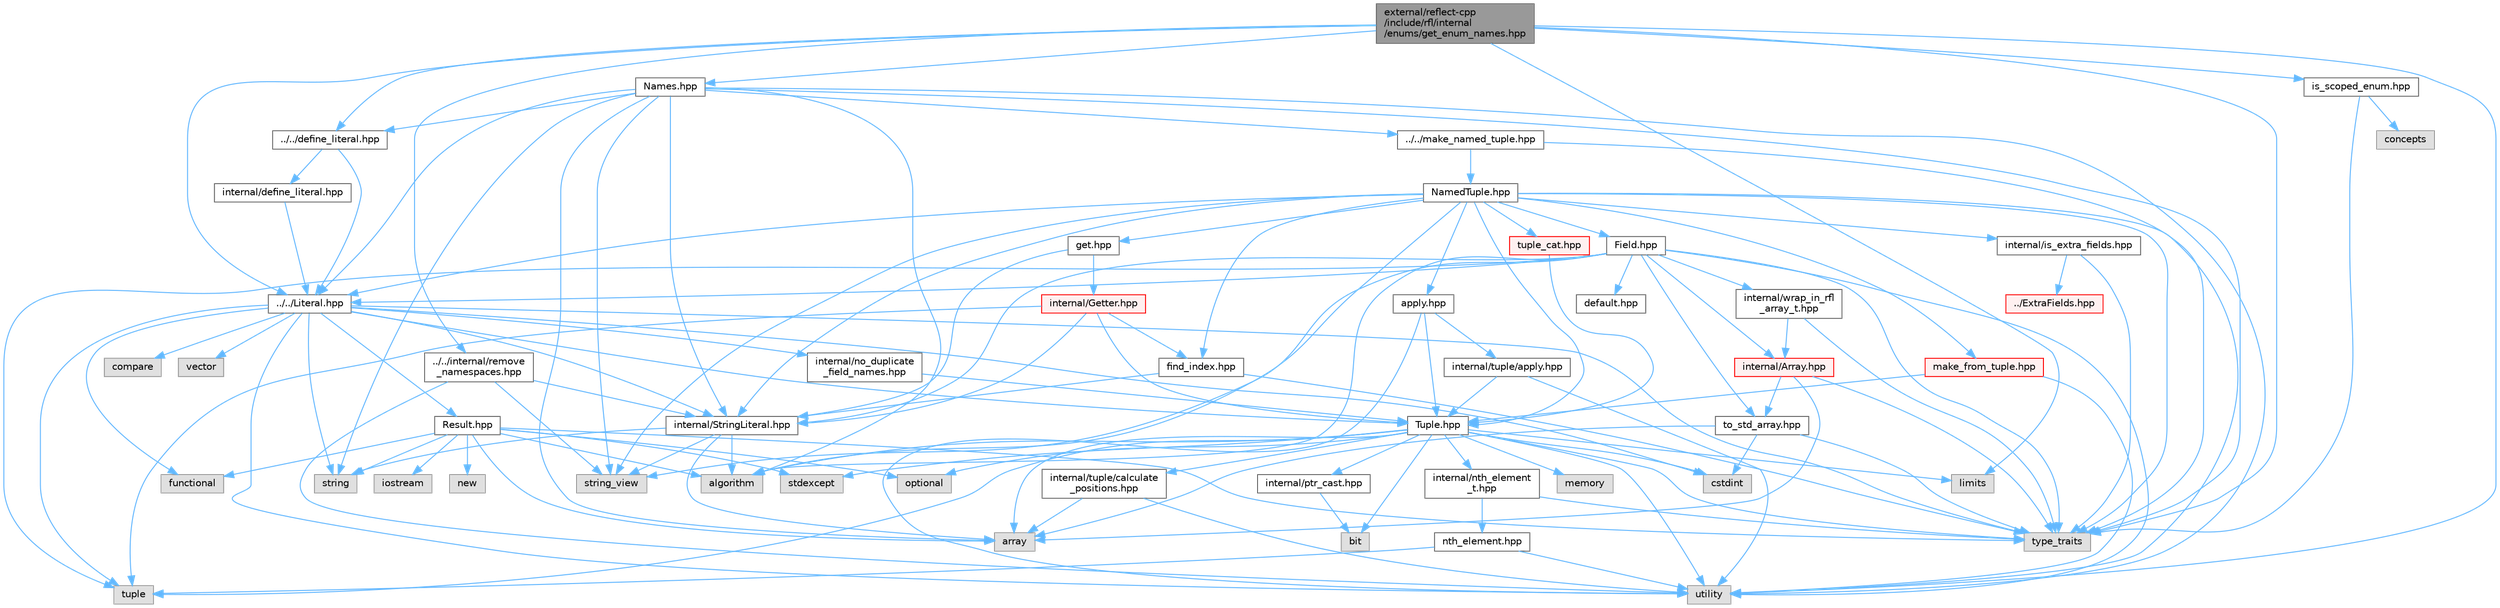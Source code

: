 digraph "external/reflect-cpp/include/rfl/internal/enums/get_enum_names.hpp"
{
 // LATEX_PDF_SIZE
  bgcolor="transparent";
  edge [fontname=Helvetica,fontsize=10,labelfontname=Helvetica,labelfontsize=10];
  node [fontname=Helvetica,fontsize=10,shape=box,height=0.2,width=0.4];
  Node1 [id="Node000001",label="external/reflect-cpp\l/include/rfl/internal\l/enums/get_enum_names.hpp",height=0.2,width=0.4,color="gray40", fillcolor="grey60", style="filled", fontcolor="black",tooltip=" "];
  Node1 -> Node2 [id="edge1_Node000001_Node000002",color="steelblue1",style="solid",tooltip=" "];
  Node2 [id="Node000002",label="limits",height=0.2,width=0.4,color="grey60", fillcolor="#E0E0E0", style="filled",tooltip=" "];
  Node1 -> Node3 [id="edge2_Node000001_Node000003",color="steelblue1",style="solid",tooltip=" "];
  Node3 [id="Node000003",label="type_traits",height=0.2,width=0.4,color="grey60", fillcolor="#E0E0E0", style="filled",tooltip=" "];
  Node1 -> Node4 [id="edge3_Node000001_Node000004",color="steelblue1",style="solid",tooltip=" "];
  Node4 [id="Node000004",label="utility",height=0.2,width=0.4,color="grey60", fillcolor="#E0E0E0", style="filled",tooltip=" "];
  Node1 -> Node5 [id="edge4_Node000001_Node000005",color="steelblue1",style="solid",tooltip=" "];
  Node5 [id="Node000005",label="../../Literal.hpp",height=0.2,width=0.4,color="grey40", fillcolor="white", style="filled",URL="$_literal_8hpp.html",tooltip=" "];
  Node5 -> Node6 [id="edge5_Node000005_Node000006",color="steelblue1",style="solid",tooltip=" "];
  Node6 [id="Node000006",label="compare",height=0.2,width=0.4,color="grey60", fillcolor="#E0E0E0", style="filled",tooltip=" "];
  Node5 -> Node7 [id="edge6_Node000005_Node000007",color="steelblue1",style="solid",tooltip=" "];
  Node7 [id="Node000007",label="cstdint",height=0.2,width=0.4,color="grey60", fillcolor="#E0E0E0", style="filled",tooltip=" "];
  Node5 -> Node8 [id="edge7_Node000005_Node000008",color="steelblue1",style="solid",tooltip=" "];
  Node8 [id="Node000008",label="functional",height=0.2,width=0.4,color="grey60", fillcolor="#E0E0E0", style="filled",tooltip=" "];
  Node5 -> Node9 [id="edge8_Node000005_Node000009",color="steelblue1",style="solid",tooltip=" "];
  Node9 [id="Node000009",label="string",height=0.2,width=0.4,color="grey60", fillcolor="#E0E0E0", style="filled",tooltip=" "];
  Node5 -> Node10 [id="edge9_Node000005_Node000010",color="steelblue1",style="solid",tooltip=" "];
  Node10 [id="Node000010",label="tuple",height=0.2,width=0.4,color="grey60", fillcolor="#E0E0E0", style="filled",tooltip=" "];
  Node5 -> Node3 [id="edge10_Node000005_Node000003",color="steelblue1",style="solid",tooltip=" "];
  Node5 -> Node4 [id="edge11_Node000005_Node000004",color="steelblue1",style="solid",tooltip=" "];
  Node5 -> Node11 [id="edge12_Node000005_Node000011",color="steelblue1",style="solid",tooltip=" "];
  Node11 [id="Node000011",label="vector",height=0.2,width=0.4,color="grey60", fillcolor="#E0E0E0", style="filled",tooltip=" "];
  Node5 -> Node12 [id="edge13_Node000005_Node000012",color="steelblue1",style="solid",tooltip=" "];
  Node12 [id="Node000012",label="Result.hpp",height=0.2,width=0.4,color="grey40", fillcolor="white", style="filled",URL="$_result_8hpp.html",tooltip=" "];
  Node12 -> Node13 [id="edge14_Node000012_Node000013",color="steelblue1",style="solid",tooltip=" "];
  Node13 [id="Node000013",label="algorithm",height=0.2,width=0.4,color="grey60", fillcolor="#E0E0E0", style="filled",tooltip=" "];
  Node12 -> Node14 [id="edge15_Node000012_Node000014",color="steelblue1",style="solid",tooltip=" "];
  Node14 [id="Node000014",label="array",height=0.2,width=0.4,color="grey60", fillcolor="#E0E0E0", style="filled",tooltip=" "];
  Node12 -> Node8 [id="edge16_Node000012_Node000008",color="steelblue1",style="solid",tooltip=" "];
  Node12 -> Node15 [id="edge17_Node000012_Node000015",color="steelblue1",style="solid",tooltip=" "];
  Node15 [id="Node000015",label="iostream",height=0.2,width=0.4,color="grey60", fillcolor="#E0E0E0", style="filled",tooltip=" "];
  Node12 -> Node16 [id="edge18_Node000012_Node000016",color="steelblue1",style="solid",tooltip=" "];
  Node16 [id="Node000016",label="new",height=0.2,width=0.4,color="grey60", fillcolor="#E0E0E0", style="filled",tooltip=" "];
  Node12 -> Node17 [id="edge19_Node000012_Node000017",color="steelblue1",style="solid",tooltip=" "];
  Node17 [id="Node000017",label="optional",height=0.2,width=0.4,color="grey60", fillcolor="#E0E0E0", style="filled",tooltip=" "];
  Node12 -> Node18 [id="edge20_Node000012_Node000018",color="steelblue1",style="solid",tooltip=" "];
  Node18 [id="Node000018",label="stdexcept",height=0.2,width=0.4,color="grey60", fillcolor="#E0E0E0", style="filled",tooltip=" "];
  Node12 -> Node9 [id="edge21_Node000012_Node000009",color="steelblue1",style="solid",tooltip=" "];
  Node12 -> Node3 [id="edge22_Node000012_Node000003",color="steelblue1",style="solid",tooltip=" "];
  Node5 -> Node19 [id="edge23_Node000005_Node000019",color="steelblue1",style="solid",tooltip=" "];
  Node19 [id="Node000019",label="Tuple.hpp",height=0.2,width=0.4,color="grey40", fillcolor="white", style="filled",URL="$_tuple_8hpp.html",tooltip=" "];
  Node19 -> Node13 [id="edge24_Node000019_Node000013",color="steelblue1",style="solid",tooltip=" "];
  Node19 -> Node14 [id="edge25_Node000019_Node000014",color="steelblue1",style="solid",tooltip=" "];
  Node19 -> Node20 [id="edge26_Node000019_Node000020",color="steelblue1",style="solid",tooltip=" "];
  Node20 [id="Node000020",label="bit",height=0.2,width=0.4,color="grey60", fillcolor="#E0E0E0", style="filled",tooltip=" "];
  Node19 -> Node7 [id="edge27_Node000019_Node000007",color="steelblue1",style="solid",tooltip=" "];
  Node19 -> Node2 [id="edge28_Node000019_Node000002",color="steelblue1",style="solid",tooltip=" "];
  Node19 -> Node21 [id="edge29_Node000019_Node000021",color="steelblue1",style="solid",tooltip=" "];
  Node21 [id="Node000021",label="memory",height=0.2,width=0.4,color="grey60", fillcolor="#E0E0E0", style="filled",tooltip=" "];
  Node19 -> Node17 [id="edge30_Node000019_Node000017",color="steelblue1",style="solid",tooltip=" "];
  Node19 -> Node18 [id="edge31_Node000019_Node000018",color="steelblue1",style="solid",tooltip=" "];
  Node19 -> Node10 [id="edge32_Node000019_Node000010",color="steelblue1",style="solid",tooltip=" "];
  Node19 -> Node3 [id="edge33_Node000019_Node000003",color="steelblue1",style="solid",tooltip=" "];
  Node19 -> Node4 [id="edge34_Node000019_Node000004",color="steelblue1",style="solid",tooltip=" "];
  Node19 -> Node22 [id="edge35_Node000019_Node000022",color="steelblue1",style="solid",tooltip=" "];
  Node22 [id="Node000022",label="internal/nth_element\l_t.hpp",height=0.2,width=0.4,color="grey40", fillcolor="white", style="filled",URL="$nth__element__t_8hpp.html",tooltip=" "];
  Node22 -> Node3 [id="edge36_Node000022_Node000003",color="steelblue1",style="solid",tooltip=" "];
  Node22 -> Node23 [id="edge37_Node000022_Node000023",color="steelblue1",style="solid",tooltip=" "];
  Node23 [id="Node000023",label="nth_element.hpp",height=0.2,width=0.4,color="grey40", fillcolor="white", style="filled",URL="$nth__element_8hpp.html",tooltip=" "];
  Node23 -> Node10 [id="edge38_Node000023_Node000010",color="steelblue1",style="solid",tooltip=" "];
  Node23 -> Node4 [id="edge39_Node000023_Node000004",color="steelblue1",style="solid",tooltip=" "];
  Node19 -> Node24 [id="edge40_Node000019_Node000024",color="steelblue1",style="solid",tooltip=" "];
  Node24 [id="Node000024",label="internal/ptr_cast.hpp",height=0.2,width=0.4,color="grey40", fillcolor="white", style="filled",URL="$ptr__cast_8hpp.html",tooltip=" "];
  Node24 -> Node20 [id="edge41_Node000024_Node000020",color="steelblue1",style="solid",tooltip=" "];
  Node19 -> Node25 [id="edge42_Node000019_Node000025",color="steelblue1",style="solid",tooltip=" "];
  Node25 [id="Node000025",label="internal/tuple/calculate\l_positions.hpp",height=0.2,width=0.4,color="grey40", fillcolor="white", style="filled",URL="$calculate__positions_8hpp.html",tooltip=" "];
  Node25 -> Node14 [id="edge43_Node000025_Node000014",color="steelblue1",style="solid",tooltip=" "];
  Node25 -> Node4 [id="edge44_Node000025_Node000004",color="steelblue1",style="solid",tooltip=" "];
  Node5 -> Node26 [id="edge45_Node000005_Node000026",color="steelblue1",style="solid",tooltip=" "];
  Node26 [id="Node000026",label="internal/StringLiteral.hpp",height=0.2,width=0.4,color="grey40", fillcolor="white", style="filled",URL="$_string_literal_8hpp.html",tooltip=" "];
  Node26 -> Node13 [id="edge46_Node000026_Node000013",color="steelblue1",style="solid",tooltip=" "];
  Node26 -> Node14 [id="edge47_Node000026_Node000014",color="steelblue1",style="solid",tooltip=" "];
  Node26 -> Node9 [id="edge48_Node000026_Node000009",color="steelblue1",style="solid",tooltip=" "];
  Node26 -> Node27 [id="edge49_Node000026_Node000027",color="steelblue1",style="solid",tooltip=" "];
  Node27 [id="Node000027",label="string_view",height=0.2,width=0.4,color="grey60", fillcolor="#E0E0E0", style="filled",tooltip=" "];
  Node5 -> Node28 [id="edge50_Node000005_Node000028",color="steelblue1",style="solid",tooltip=" "];
  Node28 [id="Node000028",label="internal/no_duplicate\l_field_names.hpp",height=0.2,width=0.4,color="grey40", fillcolor="white", style="filled",URL="$no__duplicate__field__names_8hpp.html",tooltip=" "];
  Node28 -> Node19 [id="edge51_Node000028_Node000019",color="steelblue1",style="solid",tooltip=" "];
  Node1 -> Node29 [id="edge52_Node000001_Node000029",color="steelblue1",style="solid",tooltip=" "];
  Node29 [id="Node000029",label="../../define_literal.hpp",height=0.2,width=0.4,color="grey40", fillcolor="white", style="filled",URL="$define__literal_8hpp.html",tooltip=" "];
  Node29 -> Node5 [id="edge53_Node000029_Node000005",color="steelblue1",style="solid",tooltip=" "];
  Node29 -> Node30 [id="edge54_Node000029_Node000030",color="steelblue1",style="solid",tooltip=" "];
  Node30 [id="Node000030",label="internal/define_literal.hpp",height=0.2,width=0.4,color="grey40", fillcolor="white", style="filled",URL="$internal_2define__literal_8hpp.html",tooltip=" "];
  Node30 -> Node5 [id="edge55_Node000030_Node000005",color="steelblue1",style="solid",tooltip=" "];
  Node1 -> Node31 [id="edge56_Node000001_Node000031",color="steelblue1",style="solid",tooltip=" "];
  Node31 [id="Node000031",label="../../internal/remove\l_namespaces.hpp",height=0.2,width=0.4,color="grey40", fillcolor="white", style="filled",URL="$remove__namespaces_8hpp.html",tooltip=" "];
  Node31 -> Node27 [id="edge57_Node000031_Node000027",color="steelblue1",style="solid",tooltip=" "];
  Node31 -> Node4 [id="edge58_Node000031_Node000004",color="steelblue1",style="solid",tooltip=" "];
  Node31 -> Node26 [id="edge59_Node000031_Node000026",color="steelblue1",style="solid",tooltip=" "];
  Node1 -> Node32 [id="edge60_Node000001_Node000032",color="steelblue1",style="solid",tooltip=" "];
  Node32 [id="Node000032",label="Names.hpp",height=0.2,width=0.4,color="grey40", fillcolor="white", style="filled",URL="$_names_8hpp.html",tooltip=" "];
  Node32 -> Node13 [id="edge61_Node000032_Node000013",color="steelblue1",style="solid",tooltip=" "];
  Node32 -> Node14 [id="edge62_Node000032_Node000014",color="steelblue1",style="solid",tooltip=" "];
  Node32 -> Node9 [id="edge63_Node000032_Node000009",color="steelblue1",style="solid",tooltip=" "];
  Node32 -> Node27 [id="edge64_Node000032_Node000027",color="steelblue1",style="solid",tooltip=" "];
  Node32 -> Node3 [id="edge65_Node000032_Node000003",color="steelblue1",style="solid",tooltip=" "];
  Node32 -> Node4 [id="edge66_Node000032_Node000004",color="steelblue1",style="solid",tooltip=" "];
  Node32 -> Node5 [id="edge67_Node000032_Node000005",color="steelblue1",style="solid",tooltip=" "];
  Node32 -> Node29 [id="edge68_Node000032_Node000029",color="steelblue1",style="solid",tooltip=" "];
  Node32 -> Node33 [id="edge69_Node000032_Node000033",color="steelblue1",style="solid",tooltip=" "];
  Node33 [id="Node000033",label="../../make_named_tuple.hpp",height=0.2,width=0.4,color="grey40", fillcolor="white", style="filled",URL="$make__named__tuple_8hpp.html",tooltip=" "];
  Node33 -> Node3 [id="edge70_Node000033_Node000003",color="steelblue1",style="solid",tooltip=" "];
  Node33 -> Node34 [id="edge71_Node000033_Node000034",color="steelblue1",style="solid",tooltip=" "];
  Node34 [id="Node000034",label="NamedTuple.hpp",height=0.2,width=0.4,color="grey40", fillcolor="white", style="filled",URL="$_named_tuple_8hpp.html",tooltip=" "];
  Node34 -> Node13 [id="edge72_Node000034_Node000013",color="steelblue1",style="solid",tooltip=" "];
  Node34 -> Node27 [id="edge73_Node000034_Node000027",color="steelblue1",style="solid",tooltip=" "];
  Node34 -> Node3 [id="edge74_Node000034_Node000003",color="steelblue1",style="solid",tooltip=" "];
  Node34 -> Node4 [id="edge75_Node000034_Node000004",color="steelblue1",style="solid",tooltip=" "];
  Node34 -> Node35 [id="edge76_Node000034_Node000035",color="steelblue1",style="solid",tooltip=" "];
  Node35 [id="Node000035",label="Field.hpp",height=0.2,width=0.4,color="grey40", fillcolor="white", style="filled",URL="$_field_8hpp.html",tooltip=" "];
  Node35 -> Node13 [id="edge77_Node000035_Node000013",color="steelblue1",style="solid",tooltip=" "];
  Node35 -> Node27 [id="edge78_Node000035_Node000027",color="steelblue1",style="solid",tooltip=" "];
  Node35 -> Node10 [id="edge79_Node000035_Node000010",color="steelblue1",style="solid",tooltip=" "];
  Node35 -> Node3 [id="edge80_Node000035_Node000003",color="steelblue1",style="solid",tooltip=" "];
  Node35 -> Node4 [id="edge81_Node000035_Node000004",color="steelblue1",style="solid",tooltip=" "];
  Node35 -> Node5 [id="edge82_Node000035_Node000005",color="steelblue1",style="solid",tooltip=" "];
  Node35 -> Node36 [id="edge83_Node000035_Node000036",color="steelblue1",style="solid",tooltip=" "];
  Node36 [id="Node000036",label="default.hpp",height=0.2,width=0.4,color="grey40", fillcolor="white", style="filled",URL="$default_8hpp.html",tooltip=" "];
  Node35 -> Node37 [id="edge84_Node000035_Node000037",color="steelblue1",style="solid",tooltip=" "];
  Node37 [id="Node000037",label="internal/Array.hpp",height=0.2,width=0.4,color="red", fillcolor="#FFF0F0", style="filled",URL="$_array_8hpp.html",tooltip=" "];
  Node37 -> Node14 [id="edge85_Node000037_Node000014",color="steelblue1",style="solid",tooltip=" "];
  Node37 -> Node3 [id="edge86_Node000037_Node000003",color="steelblue1",style="solid",tooltip=" "];
  Node37 -> Node39 [id="edge87_Node000037_Node000039",color="steelblue1",style="solid",tooltip=" "];
  Node39 [id="Node000039",label="to_std_array.hpp",height=0.2,width=0.4,color="grey40", fillcolor="white", style="filled",URL="$to__std__array_8hpp.html",tooltip=" "];
  Node39 -> Node14 [id="edge88_Node000039_Node000014",color="steelblue1",style="solid",tooltip=" "];
  Node39 -> Node7 [id="edge89_Node000039_Node000007",color="steelblue1",style="solid",tooltip=" "];
  Node39 -> Node3 [id="edge90_Node000039_Node000003",color="steelblue1",style="solid",tooltip=" "];
  Node35 -> Node26 [id="edge91_Node000035_Node000026",color="steelblue1",style="solid",tooltip=" "];
  Node35 -> Node39 [id="edge92_Node000035_Node000039",color="steelblue1",style="solid",tooltip=" "];
  Node35 -> Node40 [id="edge93_Node000035_Node000040",color="steelblue1",style="solid",tooltip=" "];
  Node40 [id="Node000040",label="internal/wrap_in_rfl\l_array_t.hpp",height=0.2,width=0.4,color="grey40", fillcolor="white", style="filled",URL="$wrap__in__rfl__array__t_8hpp.html",tooltip=" "];
  Node40 -> Node3 [id="edge94_Node000040_Node000003",color="steelblue1",style="solid",tooltip=" "];
  Node40 -> Node37 [id="edge95_Node000040_Node000037",color="steelblue1",style="solid",tooltip=" "];
  Node34 -> Node5 [id="edge96_Node000034_Node000005",color="steelblue1",style="solid",tooltip=" "];
  Node34 -> Node19 [id="edge97_Node000034_Node000019",color="steelblue1",style="solid",tooltip=" "];
  Node34 -> Node41 [id="edge98_Node000034_Node000041",color="steelblue1",style="solid",tooltip=" "];
  Node41 [id="Node000041",label="apply.hpp",height=0.2,width=0.4,color="grey40", fillcolor="white", style="filled",URL="$apply_8hpp.html",tooltip=" "];
  Node41 -> Node4 [id="edge99_Node000041_Node000004",color="steelblue1",style="solid",tooltip=" "];
  Node41 -> Node19 [id="edge100_Node000041_Node000019",color="steelblue1",style="solid",tooltip=" "];
  Node41 -> Node42 [id="edge101_Node000041_Node000042",color="steelblue1",style="solid",tooltip=" "];
  Node42 [id="Node000042",label="internal/tuple/apply.hpp",height=0.2,width=0.4,color="grey40", fillcolor="white", style="filled",URL="$internal_2tuple_2apply_8hpp.html",tooltip=" "];
  Node42 -> Node4 [id="edge102_Node000042_Node000004",color="steelblue1",style="solid",tooltip=" "];
  Node42 -> Node19 [id="edge103_Node000042_Node000019",color="steelblue1",style="solid",tooltip=" "];
  Node34 -> Node43 [id="edge104_Node000034_Node000043",color="steelblue1",style="solid",tooltip=" "];
  Node43 [id="Node000043",label="get.hpp",height=0.2,width=0.4,color="grey40", fillcolor="white", style="filled",URL="$get_8hpp.html",tooltip=" "];
  Node43 -> Node44 [id="edge105_Node000043_Node000044",color="steelblue1",style="solid",tooltip=" "];
  Node44 [id="Node000044",label="internal/Getter.hpp",height=0.2,width=0.4,color="red", fillcolor="#FFF0F0", style="filled",URL="$_getter_8hpp.html",tooltip=" "];
  Node44 -> Node10 [id="edge106_Node000044_Node000010",color="steelblue1",style="solid",tooltip=" "];
  Node44 -> Node19 [id="edge107_Node000044_Node000019",color="steelblue1",style="solid",tooltip=" "];
  Node44 -> Node26 [id="edge108_Node000044_Node000026",color="steelblue1",style="solid",tooltip=" "];
  Node44 -> Node46 [id="edge109_Node000044_Node000046",color="steelblue1",style="solid",tooltip=" "];
  Node46 [id="Node000046",label="find_index.hpp",height=0.2,width=0.4,color="grey40", fillcolor="white", style="filled",URL="$find__index_8hpp.html",tooltip=" "];
  Node46 -> Node3 [id="edge110_Node000046_Node000003",color="steelblue1",style="solid",tooltip=" "];
  Node46 -> Node26 [id="edge111_Node000046_Node000026",color="steelblue1",style="solid",tooltip=" "];
  Node43 -> Node26 [id="edge112_Node000043_Node000026",color="steelblue1",style="solid",tooltip=" "];
  Node34 -> Node26 [id="edge113_Node000034_Node000026",color="steelblue1",style="solid",tooltip=" "];
  Node34 -> Node46 [id="edge114_Node000034_Node000046",color="steelblue1",style="solid",tooltip=" "];
  Node34 -> Node47 [id="edge115_Node000034_Node000047",color="steelblue1",style="solid",tooltip=" "];
  Node47 [id="Node000047",label="internal/is_extra_fields.hpp",height=0.2,width=0.4,color="grey40", fillcolor="white", style="filled",URL="$is__extra__fields_8hpp.html",tooltip=" "];
  Node47 -> Node3 [id="edge116_Node000047_Node000003",color="steelblue1",style="solid",tooltip=" "];
  Node47 -> Node48 [id="edge117_Node000047_Node000048",color="steelblue1",style="solid",tooltip=" "];
  Node48 [id="Node000048",label="../ExtraFields.hpp",height=0.2,width=0.4,color="red", fillcolor="#FFF0F0", style="filled",URL="$_extra_fields_8hpp.html",tooltip=" "];
  Node34 -> Node50 [id="edge118_Node000034_Node000050",color="steelblue1",style="solid",tooltip=" "];
  Node50 [id="Node000050",label="make_from_tuple.hpp",height=0.2,width=0.4,color="red", fillcolor="#FFF0F0", style="filled",URL="$make__from__tuple_8hpp.html",tooltip=" "];
  Node50 -> Node4 [id="edge119_Node000050_Node000004",color="steelblue1",style="solid",tooltip=" "];
  Node50 -> Node19 [id="edge120_Node000050_Node000019",color="steelblue1",style="solid",tooltip=" "];
  Node34 -> Node52 [id="edge121_Node000034_Node000052",color="steelblue1",style="solid",tooltip=" "];
  Node52 [id="Node000052",label="tuple_cat.hpp",height=0.2,width=0.4,color="red", fillcolor="#FFF0F0", style="filled",URL="$tuple__cat_8hpp.html",tooltip=" "];
  Node52 -> Node19 [id="edge122_Node000052_Node000019",color="steelblue1",style="solid",tooltip=" "];
  Node32 -> Node26 [id="edge123_Node000032_Node000026",color="steelblue1",style="solid",tooltip=" "];
  Node1 -> Node54 [id="edge124_Node000001_Node000054",color="steelblue1",style="solid",tooltip=" "];
  Node54 [id="Node000054",label="is_scoped_enum.hpp",height=0.2,width=0.4,color="grey40", fillcolor="white", style="filled",URL="$is__scoped__enum_8hpp.html",tooltip=" "];
  Node54 -> Node55 [id="edge125_Node000054_Node000055",color="steelblue1",style="solid",tooltip=" "];
  Node55 [id="Node000055",label="concepts",height=0.2,width=0.4,color="grey60", fillcolor="#E0E0E0", style="filled",tooltip=" "];
  Node54 -> Node3 [id="edge126_Node000054_Node000003",color="steelblue1",style="solid",tooltip=" "];
}
